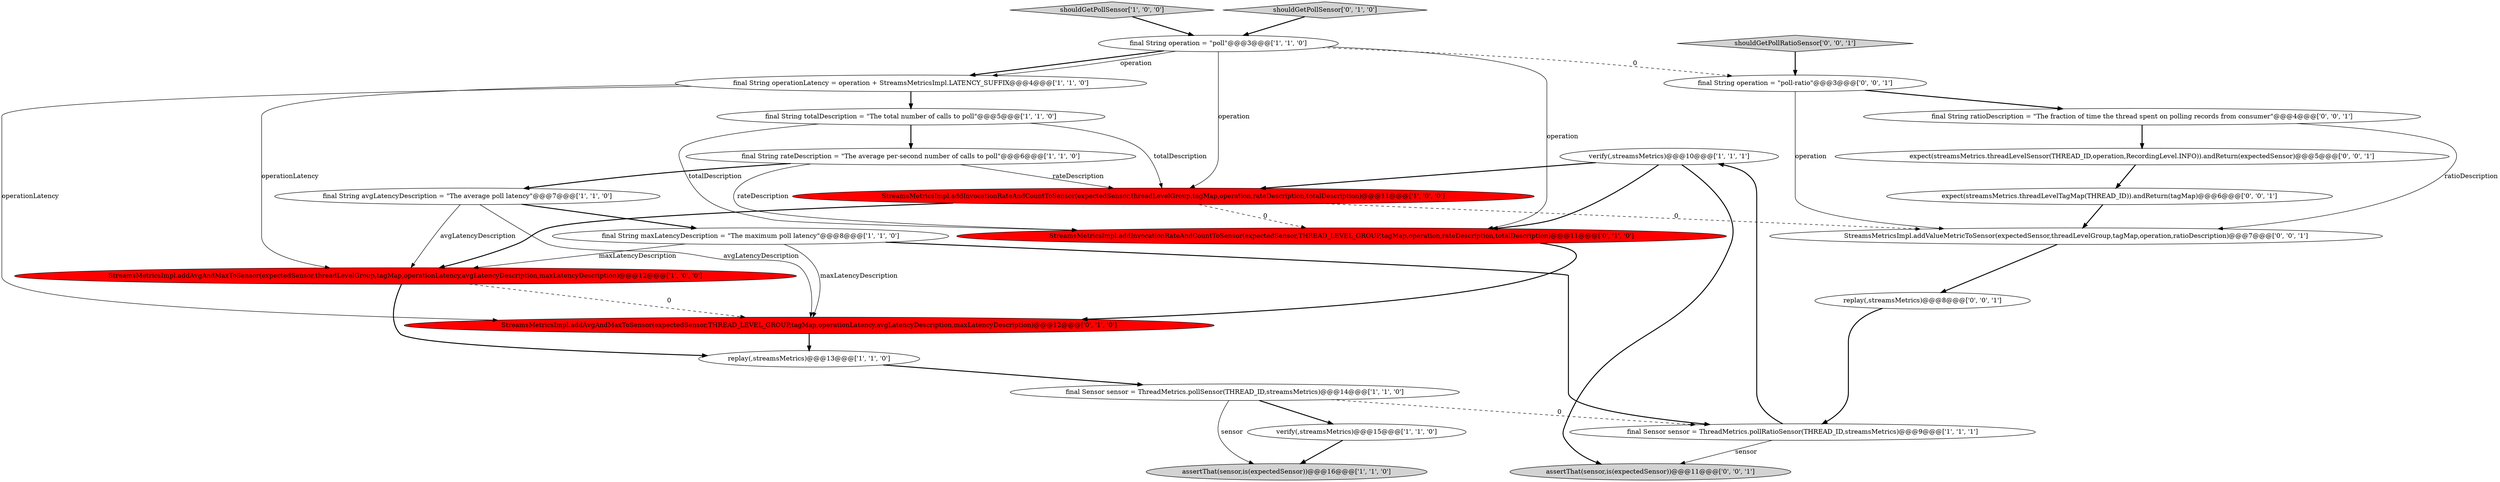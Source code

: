 digraph {
8 [style = filled, label = "verify(,streamsMetrics)@@@10@@@['1', '1', '1']", fillcolor = white, shape = ellipse image = "AAA0AAABBB1BBB"];
24 [style = filled, label = "expect(streamsMetrics.threadLevelSensor(THREAD_ID,operation,RecordingLevel.INFO)).andReturn(expectedSensor)@@@5@@@['0', '0', '1']", fillcolor = white, shape = ellipse image = "AAA0AAABBB3BBB"];
23 [style = filled, label = "shouldGetPollRatioSensor['0', '0', '1']", fillcolor = lightgray, shape = diamond image = "AAA0AAABBB3BBB"];
5 [style = filled, label = "replay(,streamsMetrics)@@@13@@@['1', '1', '0']", fillcolor = white, shape = ellipse image = "AAA0AAABBB1BBB"];
9 [style = filled, label = "StreamsMetricsImpl.addAvgAndMaxToSensor(expectedSensor,threadLevelGroup,tagMap,operationLatency,avgLatencyDescription,maxLatencyDescription)@@@12@@@['1', '0', '0']", fillcolor = red, shape = ellipse image = "AAA1AAABBB1BBB"];
15 [style = filled, label = "StreamsMetricsImpl.addAvgAndMaxToSensor(expectedSensor,THREAD_LEVEL_GROUP,tagMap,operationLatency,avgLatencyDescription,maxLatencyDescription)@@@12@@@['0', '1', '0']", fillcolor = red, shape = ellipse image = "AAA1AAABBB2BBB"];
0 [style = filled, label = "final String rateDescription = \"The average per-second number of calls to poll\"@@@6@@@['1', '1', '0']", fillcolor = white, shape = ellipse image = "AAA0AAABBB1BBB"];
10 [style = filled, label = "StreamsMetricsImpl.addInvocationRateAndCountToSensor(expectedSensor,threadLevelGroup,tagMap,operation,rateDescription,totalDescription)@@@11@@@['1', '0', '0']", fillcolor = red, shape = ellipse image = "AAA1AAABBB1BBB"];
6 [style = filled, label = "final String totalDescription = \"The total number of calls to poll\"@@@5@@@['1', '1', '0']", fillcolor = white, shape = ellipse image = "AAA0AAABBB1BBB"];
11 [style = filled, label = "final String operationLatency = operation + StreamsMetricsImpl.LATENCY_SUFFIX@@@4@@@['1', '1', '0']", fillcolor = white, shape = ellipse image = "AAA0AAABBB1BBB"];
13 [style = filled, label = "final String maxLatencyDescription = \"The maximum poll latency\"@@@8@@@['1', '1', '0']", fillcolor = white, shape = ellipse image = "AAA0AAABBB1BBB"];
7 [style = filled, label = "final String avgLatencyDescription = \"The average poll latency\"@@@7@@@['1', '1', '0']", fillcolor = white, shape = ellipse image = "AAA0AAABBB1BBB"];
2 [style = filled, label = "final Sensor sensor = ThreadMetrics.pollSensor(THREAD_ID,streamsMetrics)@@@14@@@['1', '1', '0']", fillcolor = white, shape = ellipse image = "AAA0AAABBB1BBB"];
18 [style = filled, label = "expect(streamsMetrics.threadLevelTagMap(THREAD_ID)).andReturn(tagMap)@@@6@@@['0', '0', '1']", fillcolor = white, shape = ellipse image = "AAA0AAABBB3BBB"];
21 [style = filled, label = "final String operation = \"poll-ratio\"@@@3@@@['0', '0', '1']", fillcolor = white, shape = ellipse image = "AAA0AAABBB3BBB"];
25 [style = filled, label = "assertThat(sensor,is(expectedSensor))@@@11@@@['0', '0', '1']", fillcolor = lightgray, shape = ellipse image = "AAA0AAABBB3BBB"];
12 [style = filled, label = "assertThat(sensor,is(expectedSensor))@@@16@@@['1', '1', '0']", fillcolor = lightgray, shape = ellipse image = "AAA0AAABBB1BBB"];
1 [style = filled, label = "final String operation = \"poll\"@@@3@@@['1', '1', '0']", fillcolor = white, shape = ellipse image = "AAA0AAABBB1BBB"];
17 [style = filled, label = "StreamsMetricsImpl.addInvocationRateAndCountToSensor(expectedSensor,THREAD_LEVEL_GROUP,tagMap,operation,rateDescription,totalDescription)@@@11@@@['0', '1', '0']", fillcolor = red, shape = ellipse image = "AAA1AAABBB2BBB"];
4 [style = filled, label = "shouldGetPollSensor['1', '0', '0']", fillcolor = lightgray, shape = diamond image = "AAA0AAABBB1BBB"];
16 [style = filled, label = "shouldGetPollSensor['0', '1', '0']", fillcolor = lightgray, shape = diamond image = "AAA0AAABBB2BBB"];
19 [style = filled, label = "final String ratioDescription = \"The fraction of time the thread spent on polling records from consumer\"@@@4@@@['0', '0', '1']", fillcolor = white, shape = ellipse image = "AAA0AAABBB3BBB"];
3 [style = filled, label = "verify(,streamsMetrics)@@@15@@@['1', '1', '0']", fillcolor = white, shape = ellipse image = "AAA0AAABBB1BBB"];
22 [style = filled, label = "StreamsMetricsImpl.addValueMetricToSensor(expectedSensor,threadLevelGroup,tagMap,operation,ratioDescription)@@@7@@@['0', '0', '1']", fillcolor = white, shape = ellipse image = "AAA0AAABBB3BBB"];
20 [style = filled, label = "replay(,streamsMetrics)@@@8@@@['0', '0', '1']", fillcolor = white, shape = ellipse image = "AAA0AAABBB3BBB"];
14 [style = filled, label = "final Sensor sensor = ThreadMetrics.pollRatioSensor(THREAD_ID,streamsMetrics)@@@9@@@['1', '1', '1']", fillcolor = white, shape = ellipse image = "AAA0AAABBB1BBB"];
7->13 [style = bold, label=""];
8->10 [style = bold, label=""];
14->25 [style = solid, label="sensor"];
6->17 [style = solid, label="totalDescription"];
6->10 [style = solid, label="totalDescription"];
21->19 [style = bold, label=""];
11->9 [style = solid, label="operationLatency"];
11->6 [style = bold, label=""];
2->3 [style = bold, label=""];
7->15 [style = solid, label="avgLatencyDescription"];
13->9 [style = solid, label="maxLatencyDescription"];
20->14 [style = bold, label=""];
6->0 [style = bold, label=""];
1->21 [style = dashed, label="0"];
2->12 [style = solid, label="sensor"];
3->12 [style = bold, label=""];
10->22 [style = dashed, label="0"];
24->18 [style = bold, label=""];
7->9 [style = solid, label="avgLatencyDescription"];
15->5 [style = bold, label=""];
1->11 [style = bold, label=""];
0->7 [style = bold, label=""];
19->24 [style = bold, label=""];
21->22 [style = solid, label="operation"];
1->17 [style = solid, label="operation"];
8->17 [style = bold, label=""];
5->2 [style = bold, label=""];
18->22 [style = bold, label=""];
1->11 [style = solid, label="operation"];
11->15 [style = solid, label="operationLatency"];
22->20 [style = bold, label=""];
16->1 [style = bold, label=""];
23->21 [style = bold, label=""];
2->14 [style = dashed, label="0"];
13->15 [style = solid, label="maxLatencyDescription"];
1->10 [style = solid, label="operation"];
17->15 [style = bold, label=""];
10->17 [style = dashed, label="0"];
9->5 [style = bold, label=""];
14->8 [style = bold, label=""];
10->9 [style = bold, label=""];
4->1 [style = bold, label=""];
0->17 [style = solid, label="rateDescription"];
0->10 [style = solid, label="rateDescription"];
19->22 [style = solid, label="ratioDescription"];
13->14 [style = bold, label=""];
8->25 [style = bold, label=""];
9->15 [style = dashed, label="0"];
}

